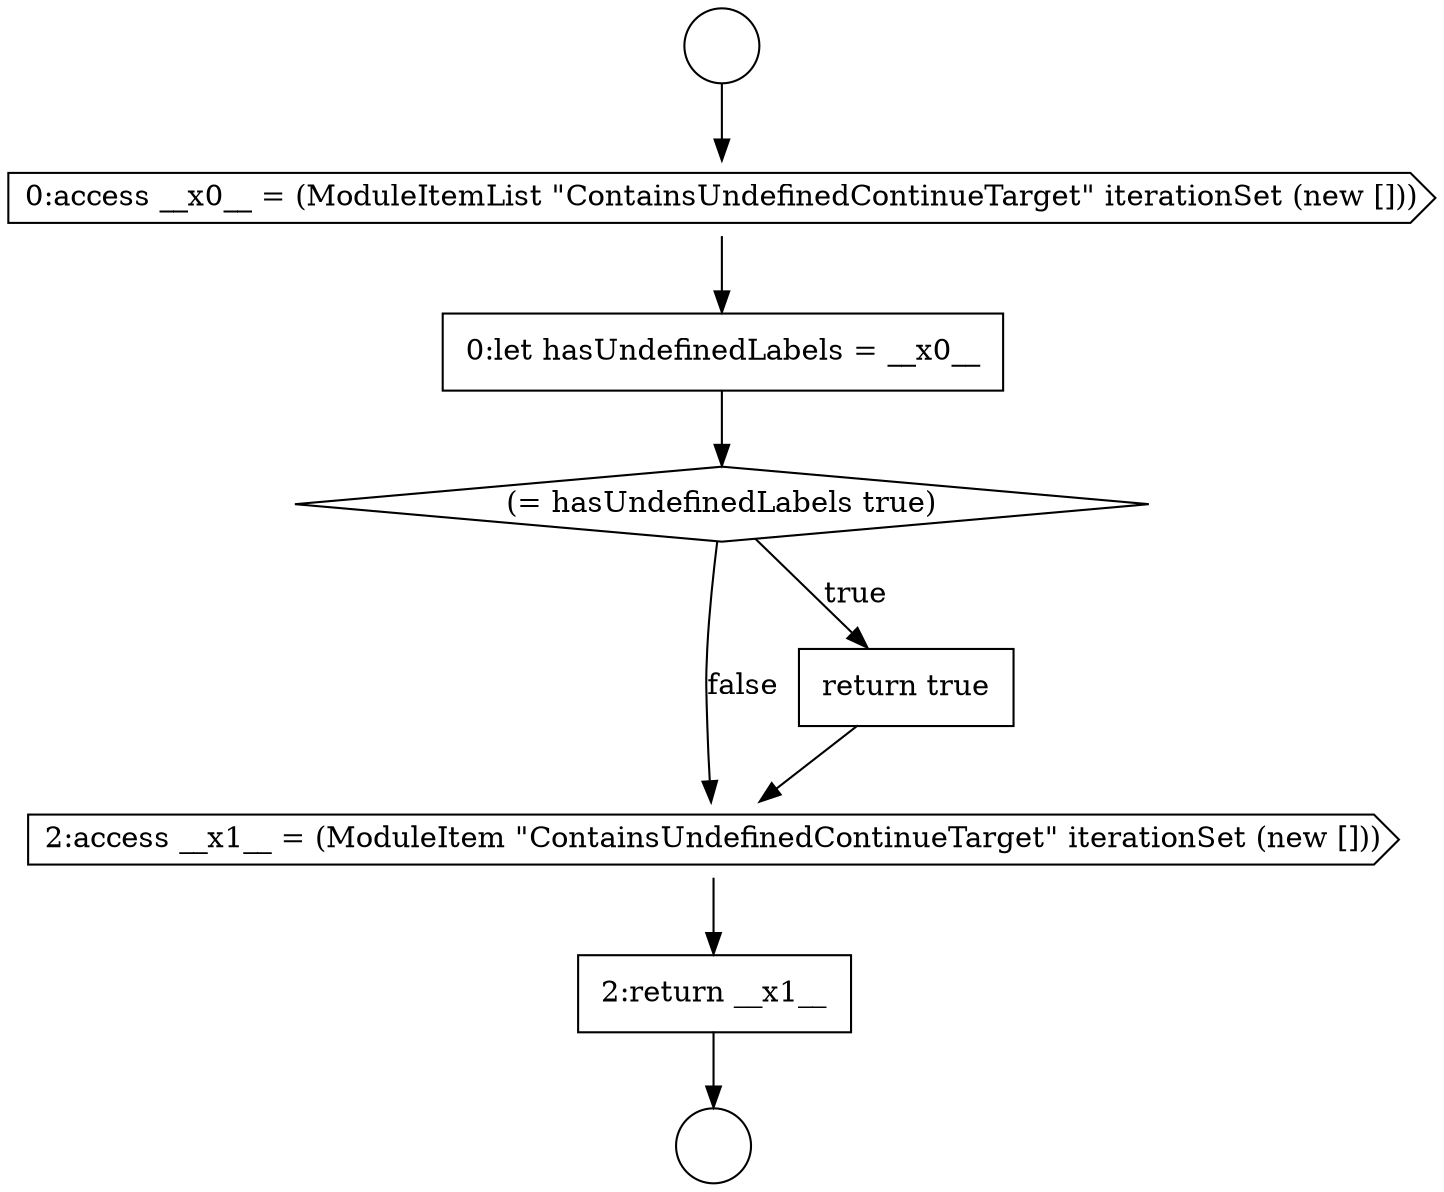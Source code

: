 digraph {
  node9148 [shape=diamond, label=<<font color="black">(= hasUndefinedLabels true)</font>> color="black" fillcolor="white" style=filled]
  node9145 [shape=circle label=" " color="black" fillcolor="white" style=filled]
  node9146 [shape=cds, label=<<font color="black">0:access __x0__ = (ModuleItemList &quot;ContainsUndefinedContinueTarget&quot; iterationSet (new []))</font>> color="black" fillcolor="white" style=filled]
  node9150 [shape=cds, label=<<font color="black">2:access __x1__ = (ModuleItem &quot;ContainsUndefinedContinueTarget&quot; iterationSet (new []))</font>> color="black" fillcolor="white" style=filled]
  node9151 [shape=none, margin=0, label=<<font color="black">
    <table border="0" cellborder="1" cellspacing="0" cellpadding="10">
      <tr><td align="left">2:return __x1__</td></tr>
    </table>
  </font>> color="black" fillcolor="white" style=filled]
  node9147 [shape=none, margin=0, label=<<font color="black">
    <table border="0" cellborder="1" cellspacing="0" cellpadding="10">
      <tr><td align="left">0:let hasUndefinedLabels = __x0__</td></tr>
    </table>
  </font>> color="black" fillcolor="white" style=filled]
  node9149 [shape=none, margin=0, label=<<font color="black">
    <table border="0" cellborder="1" cellspacing="0" cellpadding="10">
      <tr><td align="left">return true</td></tr>
    </table>
  </font>> color="black" fillcolor="white" style=filled]
  node9144 [shape=circle label=" " color="black" fillcolor="white" style=filled]
  node9149 -> node9150 [ color="black"]
  node9150 -> node9151 [ color="black"]
  node9146 -> node9147 [ color="black"]
  node9144 -> node9146 [ color="black"]
  node9148 -> node9149 [label=<<font color="black">true</font>> color="black"]
  node9148 -> node9150 [label=<<font color="black">false</font>> color="black"]
  node9151 -> node9145 [ color="black"]
  node9147 -> node9148 [ color="black"]
}
